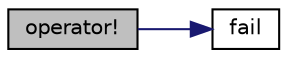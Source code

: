 digraph "operator!"
{
 // LATEX_PDF_SIZE
  edge [fontname="Helvetica",fontsize="10",labelfontname="Helvetica",labelfontsize="10"];
  node [fontname="Helvetica",fontsize="10",shape=record];
  rankdir="LR";
  Node1 [label="operator!",height=0.2,width=0.4,color="black", fillcolor="grey75", style="filled", fontcolor="black",tooltip="Return true if the stream has failed."];
  Node1 -> Node2 [color="midnightblue",fontsize="10",style="solid",fontname="Helvetica"];
  Node2 [label="fail",height=0.2,width=0.4,color="black", fillcolor="white", style="filled",URL="$classpFlow_1_1IOstream.html#a48de1a2345c4519dd5d19c67dcce62ed",tooltip="Return true if next operation will fail."];
}
